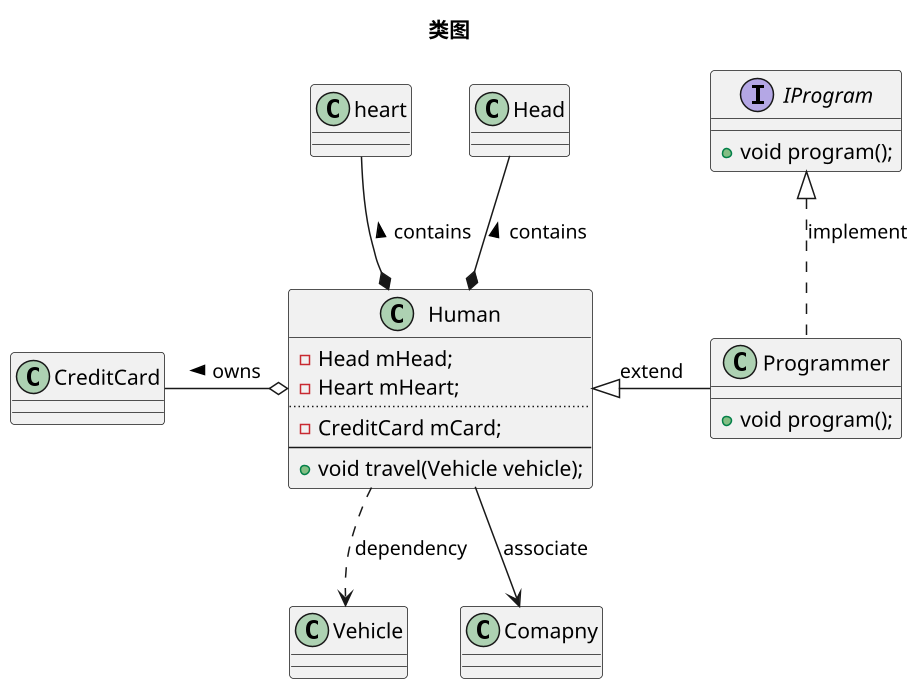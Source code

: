 @startuml

title 类图
scale 1.5
/'组合关系(composition)'/
class Human{
    - Head mHead;
    - Heart mHeart;
    ..
    - CreditCard mCard;
    --
    + void travel(Vehicle vehicle);
}

Human *-up- Head : contains >
Human *-up- heart : contains >

/'聚合关系(aggregation)'/
Human o-left- CreditCard : owns >

/'依赖关系(dependency)'/
Human .down.> Vehicle : dependency

/'关联关系(association)'/
Human -down-> Comapny : associate

/'继承关系(extention)'/
interface IProgram{
    + void program();
}
class Programmer{
    + void program();
}

Programmer -left-|> Human : extend
Programmer .up.|> IProgram : implement
@enduml